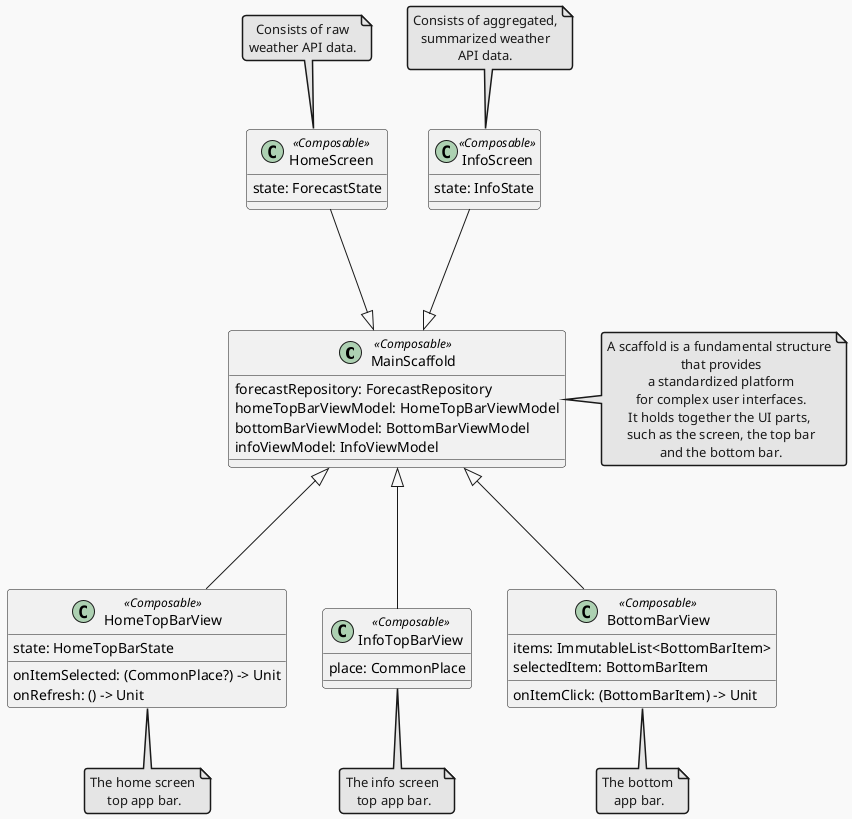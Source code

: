 ```plantuml
@startuml
!theme mars
skinparam noteTextAlignment center

class MainScaffold << Composable >> {
forecastRepository: ForecastRepository
homeTopBarViewModel: HomeTopBarViewModel
bottomBarViewModel: BottomBarViewModel
infoViewModel: InfoViewModel
}
note right of MainScaffold : A scaffold is a fundamental structure\n that provides\n a standardized platform\n for complex user interfaces.\nIt holds together the UI parts,\n such as the screen, the top bar\n and the bottom bar.

class HomeScreen << Composable >> {
    state: ForecastState
}
note top of HomeScreen : Consists of raw\nweather API data.

class InfoScreen << Composable >> {
    state: InfoState
}
note top of "InfoScreen" : Consists of aggregated,\nsummarized weather\nAPI data.

class HomeTopBarView << Composable >> {
state: HomeTopBarState
onItemSelected: (CommonPlace?) -> Unit
onRefresh: () -> Unit
}
note bottom of "HomeTopBarView" : The home screen\n top app bar.

class "InfoTopBarView" << Composable >> {
place: CommonPlace
}
note bottom of "InfoTopBarView" : The info screen\n top app bar.

class BottomBarView << Composable >> {
items: ImmutableList<BottomBarItem>
selectedItem: BottomBarItem
onItemClick: (BottomBarItem) -> Unit
}
note bottom of BottomBarView : The bottom\n app bar.

' Main logic
"MainScaffold" <|--down- "BottomBarView"
"MainScaffold" <|--down- "HomeTopBarView"
"MainScaffold" <|--down- "InfoTopBarView"
"MainScaffold" <|--up- "HomeScreen"
"MainScaffold" <|--up- "InfoScreen"
@enduml
```
